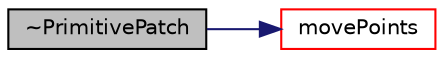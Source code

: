 digraph "~PrimitivePatch"
{
  bgcolor="transparent";
  edge [fontname="Helvetica",fontsize="10",labelfontname="Helvetica",labelfontsize="10"];
  node [fontname="Helvetica",fontsize="10",shape=record];
  rankdir="LR";
  Node1 [label="~PrimitivePatch",height=0.2,width=0.4,color="black", fillcolor="grey75", style="filled", fontcolor="black"];
  Node1 -> Node2 [color="midnightblue",fontsize="10",style="solid",fontname="Helvetica"];
  Node2 [label="movePoints",height=0.2,width=0.4,color="red",URL="$a02011.html#a4fb366d4fdab7f8f6bcb1cd811d0fb8a",tooltip="Correct patch after moving points. "];
}
